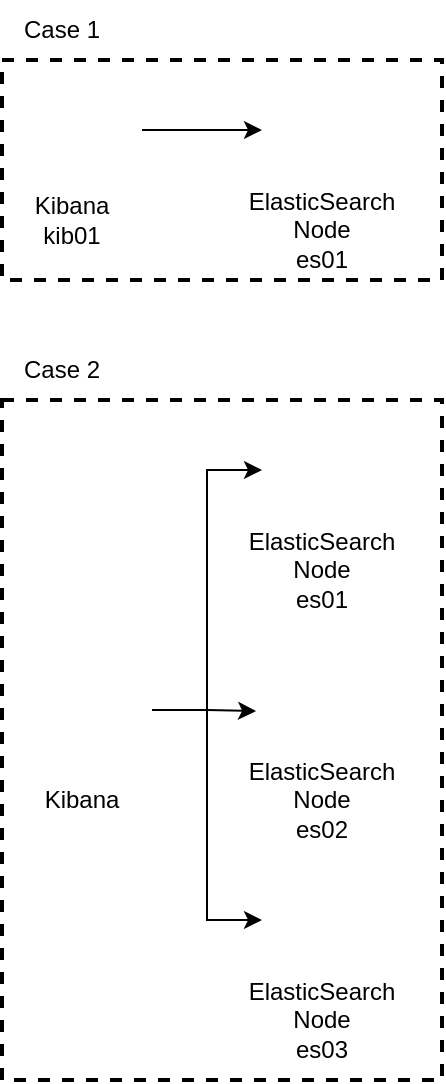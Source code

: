<mxfile version="23.1.2" type="device">
  <diagram name="Page-1" id="nBwEcApG00Ymjbu2QLME">
    <mxGraphModel dx="1272" dy="675" grid="1" gridSize="10" guides="1" tooltips="1" connect="1" arrows="1" fold="1" page="1" pageScale="1" pageWidth="850" pageHeight="1100" math="0" shadow="0">
      <root>
        <mxCell id="0" />
        <mxCell id="1" parent="0" />
        <mxCell id="Qjmgg1IJPBjZbSNaAf2l-1" value="Case 1" style="text;html=1;strokeColor=none;fillColor=none;align=center;verticalAlign=middle;whiteSpace=wrap;rounded=0;" vertex="1" parent="1">
          <mxGeometry x="90" y="40" width="60" height="30" as="geometry" />
        </mxCell>
        <mxCell id="Qjmgg1IJPBjZbSNaAf2l-3" value="" style="shape=image;verticalLabelPosition=bottom;labelBackgroundColor=default;verticalAlign=top;aspect=fixed;imageAspect=0;image=https://cdn.freebiesupply.com/logos/large/2x/elasticsearch-logo-png-transparent.png;" vertex="1" parent="1">
          <mxGeometry x="220" y="75" width="60" height="60" as="geometry" />
        </mxCell>
        <mxCell id="Qjmgg1IJPBjZbSNaAf2l-4" value="ElasticSearch Node&lt;br&gt;es01" style="text;html=1;strokeColor=none;fillColor=none;align=center;verticalAlign=middle;whiteSpace=wrap;rounded=0;" vertex="1" parent="1">
          <mxGeometry x="220" y="140" width="60" height="30" as="geometry" />
        </mxCell>
        <mxCell id="Qjmgg1IJPBjZbSNaAf2l-8" style="edgeStyle=orthogonalEdgeStyle;rounded=0;orthogonalLoop=1;jettySize=auto;html=1;entryX=0;entryY=0.5;entryDx=0;entryDy=0;" edge="1" parent="1" source="Qjmgg1IJPBjZbSNaAf2l-5" target="Qjmgg1IJPBjZbSNaAf2l-3">
          <mxGeometry relative="1" as="geometry" />
        </mxCell>
        <mxCell id="Qjmgg1IJPBjZbSNaAf2l-5" value="" style="shape=image;verticalLabelPosition=bottom;labelBackgroundColor=default;verticalAlign=top;aspect=fixed;imageAspect=0;image=https://cdn.freebiesupply.com/logos/large/2x/elastic-kibana-logo-png-transparent.png;" vertex="1" parent="1">
          <mxGeometry x="90" y="70" width="70" height="70" as="geometry" />
        </mxCell>
        <mxCell id="Qjmgg1IJPBjZbSNaAf2l-6" value="Kibana&lt;br&gt;kib01" style="text;html=1;strokeColor=none;fillColor=none;align=center;verticalAlign=middle;whiteSpace=wrap;rounded=0;" vertex="1" parent="1">
          <mxGeometry x="95" y="135" width="60" height="30" as="geometry" />
        </mxCell>
        <mxCell id="Qjmgg1IJPBjZbSNaAf2l-9" value="" style="rounded=0;whiteSpace=wrap;html=1;fillColor=none;dashed=1;strokeWidth=2;" vertex="1" parent="1">
          <mxGeometry x="90" y="70" width="220" height="110" as="geometry" />
        </mxCell>
        <mxCell id="Qjmgg1IJPBjZbSNaAf2l-10" value="Case 2" style="text;html=1;strokeColor=none;fillColor=none;align=center;verticalAlign=middle;whiteSpace=wrap;rounded=0;" vertex="1" parent="1">
          <mxGeometry x="90" y="210" width="60" height="30" as="geometry" />
        </mxCell>
        <mxCell id="Qjmgg1IJPBjZbSNaAf2l-11" value="" style="shape=image;verticalLabelPosition=bottom;labelBackgroundColor=default;verticalAlign=top;aspect=fixed;imageAspect=0;image=https://cdn.freebiesupply.com/logos/large/2x/elasticsearch-logo-png-transparent.png;" vertex="1" parent="1">
          <mxGeometry x="220" y="245" width="60" height="60" as="geometry" />
        </mxCell>
        <mxCell id="Qjmgg1IJPBjZbSNaAf2l-12" value="ElasticSearch Node&lt;br&gt;es01" style="text;html=1;strokeColor=none;fillColor=none;align=center;verticalAlign=middle;whiteSpace=wrap;rounded=0;" vertex="1" parent="1">
          <mxGeometry x="220" y="310" width="60" height="30" as="geometry" />
        </mxCell>
        <mxCell id="Qjmgg1IJPBjZbSNaAf2l-21" style="edgeStyle=orthogonalEdgeStyle;rounded=0;orthogonalLoop=1;jettySize=auto;html=1;entryX=0;entryY=0.5;entryDx=0;entryDy=0;" edge="1" parent="1" source="Qjmgg1IJPBjZbSNaAf2l-14" target="Qjmgg1IJPBjZbSNaAf2l-11">
          <mxGeometry relative="1" as="geometry" />
        </mxCell>
        <mxCell id="Qjmgg1IJPBjZbSNaAf2l-23" style="edgeStyle=orthogonalEdgeStyle;rounded=0;orthogonalLoop=1;jettySize=auto;html=1;entryX=0;entryY=0.5;entryDx=0;entryDy=0;" edge="1" parent="1" source="Qjmgg1IJPBjZbSNaAf2l-14" target="Qjmgg1IJPBjZbSNaAf2l-19">
          <mxGeometry relative="1" as="geometry" />
        </mxCell>
        <mxCell id="Qjmgg1IJPBjZbSNaAf2l-14" value="" style="shape=image;verticalLabelPosition=bottom;labelBackgroundColor=default;verticalAlign=top;aspect=fixed;imageAspect=0;image=https://cdn.freebiesupply.com/logos/large/2x/elastic-kibana-logo-png-transparent.png;" vertex="1" parent="1">
          <mxGeometry x="95" y="360" width="70" height="70" as="geometry" />
        </mxCell>
        <mxCell id="Qjmgg1IJPBjZbSNaAf2l-15" value="Kibana" style="text;html=1;strokeColor=none;fillColor=none;align=center;verticalAlign=middle;whiteSpace=wrap;rounded=0;" vertex="1" parent="1">
          <mxGeometry x="100" y="425" width="60" height="30" as="geometry" />
        </mxCell>
        <mxCell id="Qjmgg1IJPBjZbSNaAf2l-16" value="" style="rounded=0;whiteSpace=wrap;html=1;fillColor=none;dashed=1;strokeWidth=2;" vertex="1" parent="1">
          <mxGeometry x="90" y="240" width="220" height="340" as="geometry" />
        </mxCell>
        <mxCell id="Qjmgg1IJPBjZbSNaAf2l-17" value="" style="shape=image;verticalLabelPosition=bottom;labelBackgroundColor=default;verticalAlign=top;aspect=fixed;imageAspect=0;image=https://cdn.freebiesupply.com/logos/large/2x/elasticsearch-logo-png-transparent.png;" vertex="1" parent="1">
          <mxGeometry x="220" y="360" width="60" height="60" as="geometry" />
        </mxCell>
        <mxCell id="Qjmgg1IJPBjZbSNaAf2l-18" value="ElasticSearch Node&lt;br&gt;es02" style="text;html=1;strokeColor=none;fillColor=none;align=center;verticalAlign=middle;whiteSpace=wrap;rounded=0;" vertex="1" parent="1">
          <mxGeometry x="220" y="425" width="60" height="30" as="geometry" />
        </mxCell>
        <mxCell id="Qjmgg1IJPBjZbSNaAf2l-19" value="" style="shape=image;verticalLabelPosition=bottom;labelBackgroundColor=default;verticalAlign=top;aspect=fixed;imageAspect=0;image=https://cdn.freebiesupply.com/logos/large/2x/elasticsearch-logo-png-transparent.png;" vertex="1" parent="1">
          <mxGeometry x="220" y="470" width="60" height="60" as="geometry" />
        </mxCell>
        <mxCell id="Qjmgg1IJPBjZbSNaAf2l-20" value="ElasticSearch Node&lt;br&gt;es03" style="text;html=1;strokeColor=none;fillColor=none;align=center;verticalAlign=middle;whiteSpace=wrap;rounded=0;" vertex="1" parent="1">
          <mxGeometry x="220" y="535" width="60" height="30" as="geometry" />
        </mxCell>
        <mxCell id="Qjmgg1IJPBjZbSNaAf2l-22" style="edgeStyle=orthogonalEdgeStyle;rounded=0;orthogonalLoop=1;jettySize=auto;html=1;entryX=-0.049;entryY=0.592;entryDx=0;entryDy=0;entryPerimeter=0;" edge="1" parent="1" source="Qjmgg1IJPBjZbSNaAf2l-14" target="Qjmgg1IJPBjZbSNaAf2l-17">
          <mxGeometry relative="1" as="geometry" />
        </mxCell>
      </root>
    </mxGraphModel>
  </diagram>
</mxfile>
